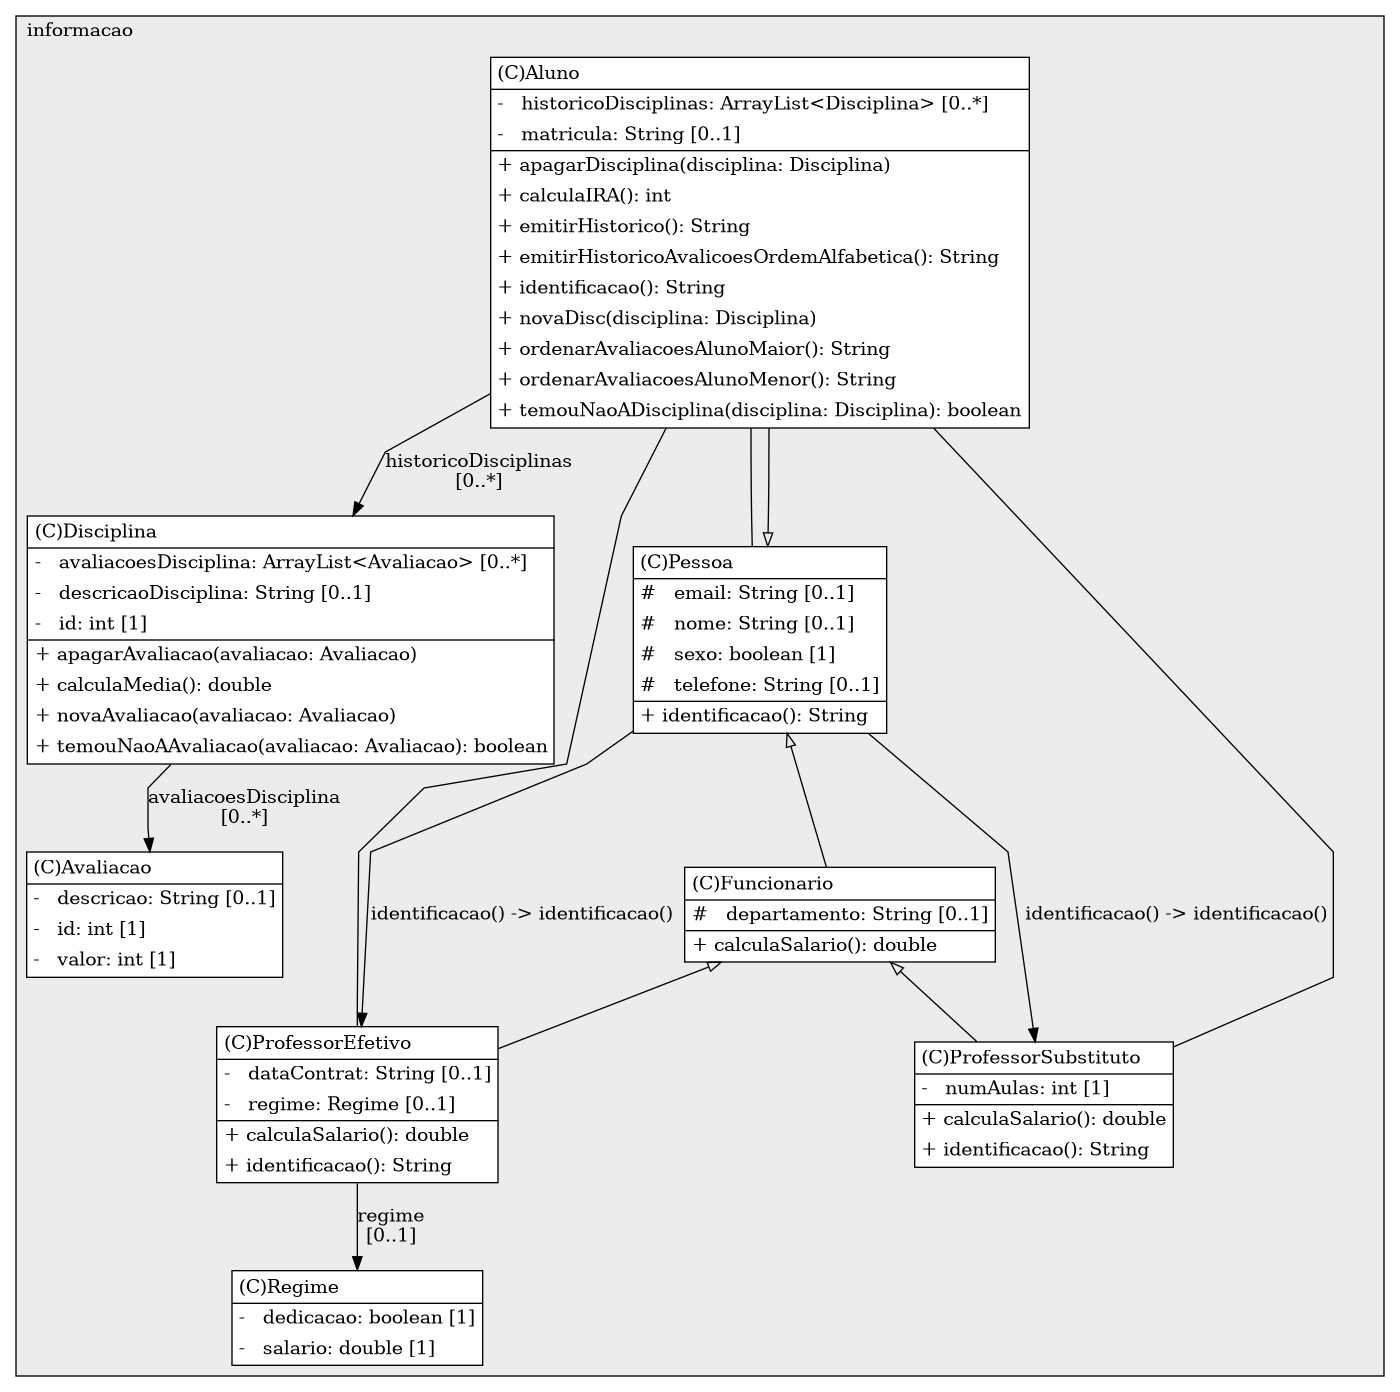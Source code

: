 @startuml

/' diagram meta data start
config=StructureConfiguration;
{
  "projectClassification": {
    "searchMode": "OpenProject", // OpenProject, AllProjects
    "includedProjects": "",
    "pathEndKeywords": "*.impl",
    "isClientPath": "",
    "isClientName": "",
    "isTestPath": "",
    "isTestName": "",
    "isMappingPath": "",
    "isMappingName": "",
    "isDataAccessPath": "",
    "isDataAccessName": "",
    "isDataStructurePath": "",
    "isDataStructureName": "",
    "isInterfaceStructuresPath": "",
    "isInterfaceStructuresName": "",
    "isEntryPointPath": "",
    "isEntryPointName": "",
    "treatFinalFieldsAsMandatory": false
  },
  "graphRestriction": {
    "classPackageExcludeFilter": "",
    "classPackageIncludeFilter": "",
    "classNameExcludeFilter": "",
    "classNameIncludeFilter": "",
    "methodNameExcludeFilter": "",
    "methodNameIncludeFilter": "",
    "removeByInheritance": "", // inheritance/annotation based filtering is done in a second step
    "removeByAnnotation": "",
    "removeByClassPackage": "", // cleanup the graph after inheritance/annotation based filtering is done
    "removeByClassName": "",
    "cutMappings": false,
    "cutEnum": true,
    "cutTests": true,
    "cutClient": true,
    "cutDataAccess": false,
    "cutInterfaceStructures": false,
    "cutDataStructures": false,
    "cutGetterAndSetter": true,
    "cutConstructors": true
  },
  "graphTraversal": {
    "forwardDepth": 6,
    "backwardDepth": 6,
    "classPackageExcludeFilter": "",
    "classPackageIncludeFilter": "",
    "classNameExcludeFilter": "",
    "classNameIncludeFilter": "",
    "methodNameExcludeFilter": "",
    "methodNameIncludeFilter": "",
    "hideMappings": false,
    "hideDataStructures": false,
    "hidePrivateMethods": true,
    "hideInterfaceCalls": true, // indirection: implementation -> interface (is hidden) -> implementation
    "onlyShowApplicationEntryPoints": false, // root node is included
    "useMethodCallsForStructureDiagram": "ForwardOnly" // ForwardOnly, BothDirections, No
  },
  "details": {
    "aggregation": "GroupByClass", // ByClass, GroupByClass, None
    "showClassGenericTypes": true,
    "showMethods": true,
    "showMethodParameterNames": true,
    "showMethodParameterTypes": true,
    "showMethodReturnType": true,
    "showPackageLevels": 2,
    "showDetailedClassStructure": true
  },
  "rootClass": "integrantes.informacao.Aluno",
  "extensionCallbackMethod": "" // qualified.class.name#methodName - signature: public static String method(String)
}
diagram meta data end '/



digraph g {
    rankdir="TB"
    splines=polyline
    

'nodes 
subgraph cluster_63486649 { 
   	label=informacao
	labeljust=l
	fillcolor="#ececec"
	style=filled
   
   Aluno1927503155[
	label=<<TABLE BORDER="1" CELLBORDER="0" CELLPADDING="4" CELLSPACING="0">
<TR><TD ALIGN="LEFT" >(C)Aluno</TD></TR>
<HR/>
<TR><TD ALIGN="LEFT" >-   historicoDisciplinas: ArrayList&lt;Disciplina&gt; [0..*]</TD></TR>
<TR><TD ALIGN="LEFT" >-   matricula: String [0..1]</TD></TR>
<HR/>
<TR><TD ALIGN="LEFT" >+ apagarDisciplina(disciplina: Disciplina)</TD></TR>
<TR><TD ALIGN="LEFT" >+ calculaIRA(): int</TD></TR>
<TR><TD ALIGN="LEFT" >+ emitirHistorico(): String</TD></TR>
<TR><TD ALIGN="LEFT" >+ emitirHistoricoAvalicoesOrdemAlfabetica(): String</TD></TR>
<TR><TD ALIGN="LEFT" >+ identificacao(): String</TD></TR>
<TR><TD ALIGN="LEFT" >+ novaDisc(disciplina: Disciplina)</TD></TR>
<TR><TD ALIGN="LEFT" >+ ordenarAvaliacoesAlunoMaior(): String</TD></TR>
<TR><TD ALIGN="LEFT" >+ ordenarAvaliacoesAlunoMenor(): String</TD></TR>
<TR><TD ALIGN="LEFT" >+ temouNaoADisciplina(disciplina: Disciplina): boolean</TD></TR>
</TABLE>>
	style=filled
	margin=0
	shape=plaintext
	fillcolor="#FFFFFF"
];

Avaliacao1927503155[
	label=<<TABLE BORDER="1" CELLBORDER="0" CELLPADDING="4" CELLSPACING="0">
<TR><TD ALIGN="LEFT" >(C)Avaliacao</TD></TR>
<HR/>
<TR><TD ALIGN="LEFT" >-   descricao: String [0..1]</TD></TR>
<TR><TD ALIGN="LEFT" >-   id: int [1]</TD></TR>
<TR><TD ALIGN="LEFT" >-   valor: int [1]</TD></TR>
</TABLE>>
	style=filled
	margin=0
	shape=plaintext
	fillcolor="#FFFFFF"
];

Disciplina1927503155[
	label=<<TABLE BORDER="1" CELLBORDER="0" CELLPADDING="4" CELLSPACING="0">
<TR><TD ALIGN="LEFT" >(C)Disciplina</TD></TR>
<HR/>
<TR><TD ALIGN="LEFT" >-   avaliacoesDisciplina: ArrayList&lt;Avaliacao&gt; [0..*]</TD></TR>
<TR><TD ALIGN="LEFT" >-   descricaoDisciplina: String [0..1]</TD></TR>
<TR><TD ALIGN="LEFT" >-   id: int [1]</TD></TR>
<HR/>
<TR><TD ALIGN="LEFT" >+ apagarAvaliacao(avaliacao: Avaliacao)</TD></TR>
<TR><TD ALIGN="LEFT" >+ calculaMedia(): double</TD></TR>
<TR><TD ALIGN="LEFT" >+ novaAvaliacao(avaliacao: Avaliacao)</TD></TR>
<TR><TD ALIGN="LEFT" >+ temouNaoAAvaliacao(avaliacao: Avaliacao): boolean</TD></TR>
</TABLE>>
	style=filled
	margin=0
	shape=plaintext
	fillcolor="#FFFFFF"
];

Funcionario1927503155[
	label=<<TABLE BORDER="1" CELLBORDER="0" CELLPADDING="4" CELLSPACING="0">
<TR><TD ALIGN="LEFT" >(C)Funcionario</TD></TR>
<HR/>
<TR><TD ALIGN="LEFT" >#   departamento: String [0..1]</TD></TR>
<HR/>
<TR><TD ALIGN="LEFT" >+ calculaSalario(): double</TD></TR>
</TABLE>>
	style=filled
	margin=0
	shape=plaintext
	fillcolor="#FFFFFF"
];

Pessoa1927503155[
	label=<<TABLE BORDER="1" CELLBORDER="0" CELLPADDING="4" CELLSPACING="0">
<TR><TD ALIGN="LEFT" >(C)Pessoa</TD></TR>
<HR/>
<TR><TD ALIGN="LEFT" >#   email: String [0..1]</TD></TR>
<TR><TD ALIGN="LEFT" >#   nome: String [0..1]</TD></TR>
<TR><TD ALIGN="LEFT" >#   sexo: boolean [1]</TD></TR>
<TR><TD ALIGN="LEFT" >#   telefone: String [0..1]</TD></TR>
<HR/>
<TR><TD ALIGN="LEFT" >+ identificacao(): String</TD></TR>
</TABLE>>
	style=filled
	margin=0
	shape=plaintext
	fillcolor="#FFFFFF"
];

ProfessorEfetivo1927503155[
	label=<<TABLE BORDER="1" CELLBORDER="0" CELLPADDING="4" CELLSPACING="0">
<TR><TD ALIGN="LEFT" >(C)ProfessorEfetivo</TD></TR>
<HR/>
<TR><TD ALIGN="LEFT" >-   dataContrat: String [0..1]</TD></TR>
<TR><TD ALIGN="LEFT" >-   regime: Regime [0..1]</TD></TR>
<HR/>
<TR><TD ALIGN="LEFT" >+ calculaSalario(): double</TD></TR>
<TR><TD ALIGN="LEFT" >+ identificacao(): String</TD></TR>
</TABLE>>
	style=filled
	margin=0
	shape=plaintext
	fillcolor="#FFFFFF"
];

ProfessorSubstituto1927503155[
	label=<<TABLE BORDER="1" CELLBORDER="0" CELLPADDING="4" CELLSPACING="0">
<TR><TD ALIGN="LEFT" >(C)ProfessorSubstituto</TD></TR>
<HR/>
<TR><TD ALIGN="LEFT" >-   numAulas: int [1]</TD></TR>
<HR/>
<TR><TD ALIGN="LEFT" >+ calculaSalario(): double</TD></TR>
<TR><TD ALIGN="LEFT" >+ identificacao(): String</TD></TR>
</TABLE>>
	style=filled
	margin=0
	shape=plaintext
	fillcolor="#FFFFFF"
];

Regime1927503155[
	label=<<TABLE BORDER="1" CELLBORDER="0" CELLPADDING="4" CELLSPACING="0">
<TR><TD ALIGN="LEFT" >(C)Regime</TD></TR>
<HR/>
<TR><TD ALIGN="LEFT" >-   dedicacao: boolean [1]</TD></TR>
<TR><TD ALIGN="LEFT" >-   salario: double [1]</TD></TR>
</TABLE>>
	style=filled
	margin=0
	shape=plaintext
	fillcolor="#FFFFFF"
];
} 

'edges    
Aluno1927503155 -> Disciplina1927503155[label="historicoDisciplinas
[0..*]"];
Aluno1927503155 -> Pessoa1927503155[arrowhead=none];
Aluno1927503155 -> ProfessorEfetivo1927503155[arrowhead=none];
Aluno1927503155 -> ProfessorSubstituto1927503155[arrowhead=none];
Disciplina1927503155 -> Avaliacao1927503155[label="avaliacoesDisciplina
[0..*]"];
Funcionario1927503155 -> ProfessorEfetivo1927503155[arrowhead=none, arrowtail=empty, dir=both];
Funcionario1927503155 -> ProfessorSubstituto1927503155[arrowhead=none, arrowtail=empty, dir=both];
Pessoa1927503155 -> Aluno1927503155[arrowhead=none, arrowtail=empty, dir=both];
Pessoa1927503155 -> Funcionario1927503155[arrowhead=none, arrowtail=empty, dir=both];
Pessoa1927503155 -> ProfessorEfetivo1927503155[label="identificacao() -> identificacao()"];
Pessoa1927503155 -> ProfessorSubstituto1927503155[label="identificacao() -> identificacao()"];
ProfessorEfetivo1927503155 -> Regime1927503155[label="regime
[0..1]"];
    
}
@enduml
